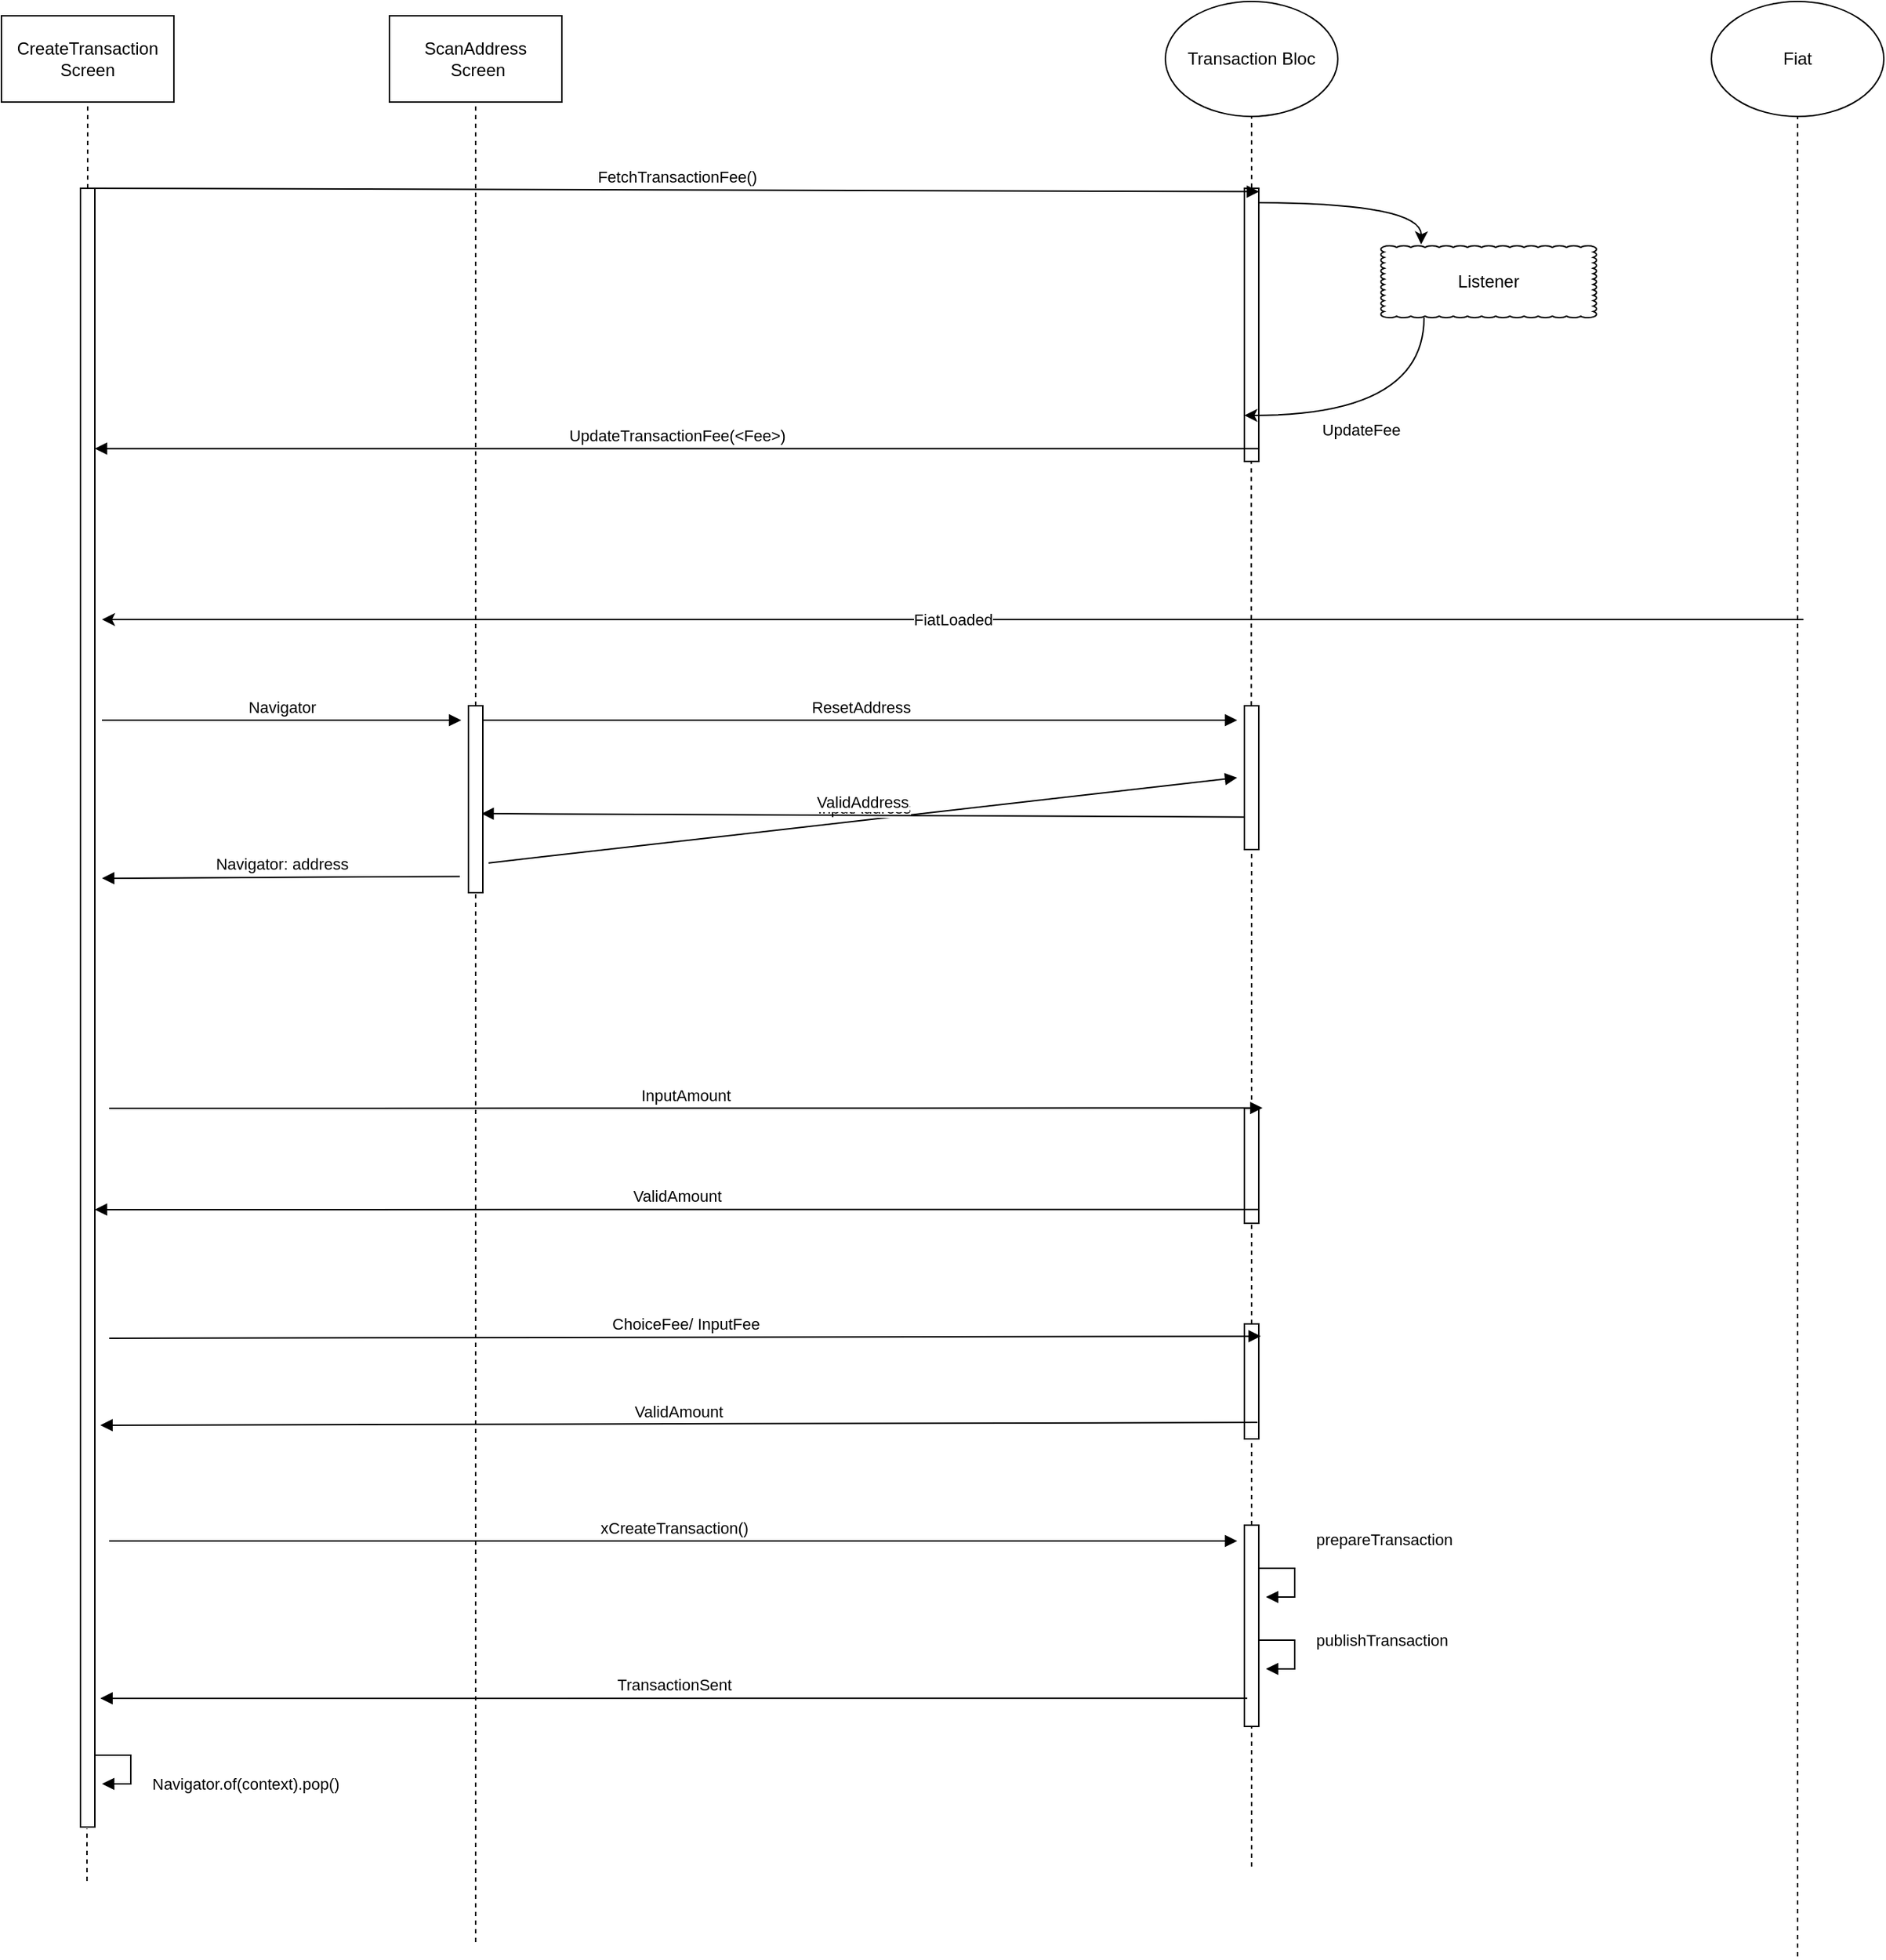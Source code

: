 <mxfile version="14.2.7" type="github">
  <diagram id="sNnn83Og7q10_t2zeyPj" name="Page-1">
    <mxGraphModel dx="1577" dy="1023" grid="1" gridSize="10" guides="1" tooltips="1" connect="1" arrows="1" fold="1" page="1" pageScale="1" pageWidth="850" pageHeight="1100" math="0" shadow="0">
      <root>
        <mxCell id="0" />
        <mxCell id="1" parent="0" />
        <mxCell id="ePQjQ2yINknDeUrTwRYu-1" value="CreateTransaction Screen" style="rounded=0;whiteSpace=wrap;html=1;" parent="1" vertex="1">
          <mxGeometry x="80" y="130" width="120" height="60" as="geometry" />
        </mxCell>
        <mxCell id="ePQjQ2yINknDeUrTwRYu-2" value="Transaction Bloc" style="ellipse;whiteSpace=wrap;html=1;" parent="1" vertex="1">
          <mxGeometry x="890" y="120" width="120" height="80" as="geometry" />
        </mxCell>
        <mxCell id="ePQjQ2yINknDeUrTwRYu-3" value="" style="endArrow=none;dashed=1;html=1;entryX=0.5;entryY=1;entryDx=0;entryDy=0;" parent="1" target="5PEYn0QkwfDJzjpyfsoP-12" edge="1">
          <mxGeometry width="50" height="50" relative="1" as="geometry">
            <mxPoint x="1330" y="1480" as="sourcePoint" />
            <mxPoint x="870" y="210" as="targetPoint" />
          </mxGeometry>
        </mxCell>
        <mxCell id="ePQjQ2yINknDeUrTwRYu-4" value="" style="endArrow=none;dashed=1;html=1;entryX=0.5;entryY=1;entryDx=0;entryDy=0;" parent="1" source="ePQjQ2yINknDeUrTwRYu-6" target="ePQjQ2yINknDeUrTwRYu-1" edge="1">
          <mxGeometry width="50" height="50" relative="1" as="geometry">
            <mxPoint x="140" y="690" as="sourcePoint" />
            <mxPoint x="420" y="210" as="targetPoint" />
          </mxGeometry>
        </mxCell>
        <mxCell id="ePQjQ2yINknDeUrTwRYu-5" value="" style="html=1;points=[];perimeter=orthogonalPerimeter;" parent="1" vertex="1">
          <mxGeometry x="945" y="250" width="10" height="190" as="geometry" />
        </mxCell>
        <mxCell id="ePQjQ2yINknDeUrTwRYu-6" value="" style="html=1;points=[];perimeter=orthogonalPerimeter;" parent="1" vertex="1">
          <mxGeometry x="135" y="250" width="10" height="1140" as="geometry" />
        </mxCell>
        <mxCell id="ePQjQ2yINknDeUrTwRYu-8" value="FetchTransactionFee()" style="html=1;verticalAlign=bottom;endArrow=block;entryX=1.024;entryY=0.012;entryDx=0;entryDy=0;entryPerimeter=0;" parent="1" target="ePQjQ2yINknDeUrTwRYu-5" edge="1">
          <mxGeometry width="80" relative="1" as="geometry">
            <mxPoint x="145" y="250" as="sourcePoint" />
            <mxPoint x="225" y="250" as="targetPoint" />
          </mxGeometry>
        </mxCell>
        <mxCell id="ePQjQ2yINknDeUrTwRYu-9" value="&lt;br&gt;UpdateTransactionFee(&amp;lt;Fee&amp;gt;)" style="html=1;verticalAlign=bottom;endArrow=block;exitX=1.024;exitY=0.953;exitDx=0;exitDy=0;exitPerimeter=0;" parent="1" source="ePQjQ2yINknDeUrTwRYu-5" edge="1" target="ePQjQ2yINknDeUrTwRYu-6">
          <mxGeometry width="80" relative="1" as="geometry">
            <mxPoint x="460" y="331" as="sourcePoint" />
            <mxPoint x="146" y="355" as="targetPoint" />
          </mxGeometry>
        </mxCell>
        <mxCell id="5PEYn0QkwfDJzjpyfsoP-1" value="ScanAddress&lt;br&gt;&amp;nbsp;Screen" style="rounded=0;whiteSpace=wrap;html=1;" vertex="1" parent="1">
          <mxGeometry x="350" y="130" width="120" height="60" as="geometry" />
        </mxCell>
        <mxCell id="5PEYn0QkwfDJzjpyfsoP-2" value="Listener" style="whiteSpace=wrap;html=1;shape=mxgraph.basic.cloud_rect" vertex="1" parent="1">
          <mxGeometry x="1040" y="290" width="150" height="50" as="geometry" />
        </mxCell>
        <mxCell id="5PEYn0QkwfDJzjpyfsoP-8" value="" style="endArrow=classic;html=1;entryX=0.42;entryY=-0.02;entryDx=0;entryDy=0;entryPerimeter=0;edgeStyle=orthogonalEdgeStyle;curved=1;" edge="1" parent="1">
          <mxGeometry width="50" height="50" relative="1" as="geometry">
            <mxPoint x="955" y="260" as="sourcePoint" />
            <mxPoint x="1068" y="289" as="targetPoint" />
          </mxGeometry>
        </mxCell>
        <mxCell id="5PEYn0QkwfDJzjpyfsoP-9" value="" style="endArrow=classic;html=1;exitX=0.5;exitY=1.04;exitDx=0;exitDy=0;exitPerimeter=0;edgeStyle=orthogonalEdgeStyle;curved=1;" edge="1" parent="1">
          <mxGeometry relative="1" as="geometry">
            <mxPoint x="1070" y="340" as="sourcePoint" />
            <mxPoint x="945" y="408" as="targetPoint" />
            <Array as="points">
              <mxPoint x="1070" y="408" />
            </Array>
          </mxGeometry>
        </mxCell>
        <mxCell id="5PEYn0QkwfDJzjpyfsoP-10" value="UpdateFee" style="edgeLabel;resizable=0;html=1;align=center;verticalAlign=middle;" connectable="0" vertex="1" parent="5PEYn0QkwfDJzjpyfsoP-9">
          <mxGeometry relative="1" as="geometry">
            <mxPoint x="-16" y="10" as="offset" />
          </mxGeometry>
        </mxCell>
        <mxCell id="5PEYn0QkwfDJzjpyfsoP-12" value="Fiat" style="ellipse;whiteSpace=wrap;html=1;" vertex="1" parent="1">
          <mxGeometry x="1270" y="120" width="120" height="80" as="geometry" />
        </mxCell>
        <mxCell id="5PEYn0QkwfDJzjpyfsoP-13" value="" style="endArrow=none;dashed=1;html=1;entryX=0.5;entryY=1;entryDx=0;entryDy=0;" edge="1" parent="1" source="5PEYn0QkwfDJzjpyfsoP-18">
          <mxGeometry width="50" height="50" relative="1" as="geometry">
            <mxPoint x="410" y="1470" as="sourcePoint" />
            <mxPoint x="410" y="190" as="targetPoint" />
          </mxGeometry>
        </mxCell>
        <mxCell id="5PEYn0QkwfDJzjpyfsoP-14" value="" style="endArrow=classic;html=1;" edge="1" parent="1">
          <mxGeometry relative="1" as="geometry">
            <mxPoint x="1334" y="550" as="sourcePoint" />
            <mxPoint x="150" y="550" as="targetPoint" />
          </mxGeometry>
        </mxCell>
        <mxCell id="5PEYn0QkwfDJzjpyfsoP-15" value="FiatLoaded" style="edgeLabel;resizable=0;html=1;align=center;verticalAlign=middle;" connectable="0" vertex="1" parent="5PEYn0QkwfDJzjpyfsoP-14">
          <mxGeometry relative="1" as="geometry" />
        </mxCell>
        <mxCell id="5PEYn0QkwfDJzjpyfsoP-16" value="" style="endArrow=none;dashed=1;html=1;entryX=0.5;entryY=1;entryDx=0;entryDy=0;exitX=0.506;exitY=-0.002;exitDx=0;exitDy=0;exitPerimeter=0;" edge="1" parent="1" source="ePQjQ2yINknDeUrTwRYu-5" target="ePQjQ2yINknDeUrTwRYu-2">
          <mxGeometry width="50" height="50" relative="1" as="geometry">
            <mxPoint x="920" y="530" as="sourcePoint" />
            <mxPoint x="420" y="200" as="targetPoint" />
          </mxGeometry>
        </mxCell>
        <mxCell id="5PEYn0QkwfDJzjpyfsoP-17" value="" style="endArrow=none;dashed=1;html=1;entryX=0.478;entryY=1.002;entryDx=0;entryDy=0;entryPerimeter=0;exitX=0.478;exitY=-0.002;exitDx=0;exitDy=0;exitPerimeter=0;" edge="1" parent="1" source="ePQjQ2yINknDeUrTwRYu-10" target="ePQjQ2yINknDeUrTwRYu-5">
          <mxGeometry width="50" height="50" relative="1" as="geometry">
            <mxPoint x="950" y="609" as="sourcePoint" />
            <mxPoint x="960" y="210" as="targetPoint" />
          </mxGeometry>
        </mxCell>
        <mxCell id="ePQjQ2yINknDeUrTwRYu-10" value="" style="html=1;points=[];perimeter=orthogonalPerimeter;" parent="1" vertex="1">
          <mxGeometry x="945" y="610" width="10" height="100" as="geometry" />
        </mxCell>
        <mxCell id="ePQjQ2yINknDeUrTwRYu-11" value="" style="endArrow=none;dashed=1;html=1;entryX=0.5;entryY=1;entryDx=0;entryDy=0;" parent="1" source="ePQjQ2yINknDeUrTwRYu-16" target="ePQjQ2yINknDeUrTwRYu-10" edge="1">
          <mxGeometry x="139.58" y="610" width="50" height="50" as="geometry">
            <mxPoint x="950" y="740" as="sourcePoint" />
            <mxPoint x="950" y="420" as="targetPoint" />
          </mxGeometry>
        </mxCell>
        <mxCell id="ePQjQ2yINknDeUrTwRYu-13" value="InputAddress" style="html=1;verticalAlign=bottom;endArrow=block;exitX=1.4;exitY=0.841;exitDx=0;exitDy=0;exitPerimeter=0;" parent="1" edge="1" source="5PEYn0QkwfDJzjpyfsoP-18">
          <mxGeometry x="139.58" y="610" width="80" as="geometry">
            <mxPoint x="150" y="745" as="sourcePoint" />
            <mxPoint x="940" y="660" as="targetPoint" />
          </mxGeometry>
        </mxCell>
        <mxCell id="ePQjQ2yINknDeUrTwRYu-16" value="" style="html=1;points=[];perimeter=orthogonalPerimeter;" parent="1" vertex="1">
          <mxGeometry x="945" y="890" width="10" height="80" as="geometry" />
        </mxCell>
        <mxCell id="ePQjQ2yINknDeUrTwRYu-17" value="" style="endArrow=none;dashed=1;html=1;entryX=0.5;entryY=1;entryDx=0;entryDy=0;" parent="1" source="ePQjQ2yINknDeUrTwRYu-18" target="ePQjQ2yINknDeUrTwRYu-16" edge="1">
          <mxGeometry x="139.58" y="610" width="50" height="50" as="geometry">
            <mxPoint x="950" y="1417.5" as="sourcePoint" />
            <mxPoint x="950" y="820" as="targetPoint" />
          </mxGeometry>
        </mxCell>
        <mxCell id="ePQjQ2yINknDeUrTwRYu-18" value="" style="html=1;points=[];perimeter=orthogonalPerimeter;" parent="1" vertex="1">
          <mxGeometry x="945" y="1040" width="10" height="80" as="geometry" />
        </mxCell>
        <mxCell id="ePQjQ2yINknDeUrTwRYu-19" value="" style="endArrow=none;dashed=1;html=1;entryX=0.5;entryY=1;entryDx=0;entryDy=0;" parent="1" source="ePQjQ2yINknDeUrTwRYu-20" target="ePQjQ2yINknDeUrTwRYu-18" edge="1">
          <mxGeometry x="139.58" y="610" width="50" height="50" as="geometry">
            <mxPoint x="950" y="1417.5" as="sourcePoint" />
            <mxPoint x="950" y="970" as="targetPoint" />
          </mxGeometry>
        </mxCell>
        <mxCell id="ePQjQ2yINknDeUrTwRYu-20" value="" style="html=1;points=[];perimeter=orthogonalPerimeter;" parent="1" vertex="1">
          <mxGeometry x="945" y="1180" width="10" height="140" as="geometry" />
        </mxCell>
        <mxCell id="ePQjQ2yINknDeUrTwRYu-21" value="" style="endArrow=none;dashed=1;html=1;entryX=0.5;entryY=1;entryDx=0;entryDy=0;" parent="1" target="ePQjQ2yINknDeUrTwRYu-20" edge="1">
          <mxGeometry x="139.58" y="610" width="50" height="50" as="geometry">
            <mxPoint x="950" y="1417.5" as="sourcePoint" />
            <mxPoint x="950" y="1120" as="targetPoint" />
          </mxGeometry>
        </mxCell>
        <mxCell id="ePQjQ2yINknDeUrTwRYu-22" value="InputAmount" style="html=1;verticalAlign=bottom;endArrow=block;entryX=1.259;entryY=-0.003;entryDx=0;entryDy=0;entryPerimeter=0;" parent="1" edge="1" target="ePQjQ2yINknDeUrTwRYu-16">
          <mxGeometry x="139.58" y="610" width="80" as="geometry">
            <mxPoint x="155" y="890" as="sourcePoint" />
            <mxPoint x="465" y="890" as="targetPoint" />
          </mxGeometry>
        </mxCell>
        <mxCell id="ePQjQ2yINknDeUrTwRYu-23" value="" style="endArrow=none;dashed=1;html=1;entryX=0.45;entryY=1.001;entryDx=0;entryDy=0;entryPerimeter=0;" parent="1" target="ePQjQ2yINknDeUrTwRYu-6" edge="1">
          <mxGeometry x="139.58" y="610" width="50" height="50" as="geometry">
            <mxPoint x="139.58" y="1427.5" as="sourcePoint" />
            <mxPoint x="140" y="1360" as="targetPoint" />
          </mxGeometry>
        </mxCell>
        <mxCell id="ePQjQ2yINknDeUrTwRYu-24" value="ChoiceFee/ InputFee" style="html=1;verticalAlign=bottom;endArrow=block;entryX=1.141;entryY=0.107;entryDx=0;entryDy=0;entryPerimeter=0;" parent="1" edge="1" target="ePQjQ2yINknDeUrTwRYu-18">
          <mxGeometry x="139.58" y="610" width="80" as="geometry">
            <mxPoint x="155" y="1050" as="sourcePoint" />
            <mxPoint x="465" y="1050" as="targetPoint" />
          </mxGeometry>
        </mxCell>
        <mxCell id="ePQjQ2yINknDeUrTwRYu-25" value="xCreateTransaction()" style="html=1;verticalAlign=bottom;endArrow=block;" parent="1" edge="1">
          <mxGeometry x="139.58" y="610" width="80" as="geometry">
            <mxPoint x="155" y="1191" as="sourcePoint" />
            <mxPoint x="940" y="1191" as="targetPoint" />
          </mxGeometry>
        </mxCell>
        <mxCell id="ePQjQ2yINknDeUrTwRYu-26" value="ValidAddress" style="html=1;verticalAlign=bottom;endArrow=block;entryX=0.906;entryY=0.577;entryDx=0;entryDy=0;entryPerimeter=0;exitX=-0.035;exitY=0.774;exitDx=0;exitDy=0;exitPerimeter=0;" parent="1" edge="1" target="5PEYn0QkwfDJzjpyfsoP-18" source="ePQjQ2yINknDeUrTwRYu-10">
          <mxGeometry x="139.58" y="610" width="80" as="geometry">
            <mxPoint x="940" y="700" as="sourcePoint" />
            <mxPoint x="148.83" y="810.48" as="targetPoint" />
          </mxGeometry>
        </mxCell>
        <mxCell id="ePQjQ2yINknDeUrTwRYu-27" value="ValidAmount" style="html=1;verticalAlign=bottom;endArrow=block;exitX=1.024;exitY=0.879;exitDx=0;exitDy=0;exitPerimeter=0;" parent="1" edge="1" source="ePQjQ2yINknDeUrTwRYu-16">
          <mxGeometry x="139.58" y="610" width="80" as="geometry">
            <mxPoint x="440" y="960" as="sourcePoint" />
            <mxPoint x="145.0" y="960.48" as="targetPoint" />
          </mxGeometry>
        </mxCell>
        <mxCell id="ePQjQ2yINknDeUrTwRYu-28" value="ValidAmount" style="html=1;verticalAlign=bottom;endArrow=block;exitX=0.906;exitY=0.857;exitDx=0;exitDy=0;exitPerimeter=0;" parent="1" edge="1" source="ePQjQ2yINknDeUrTwRYu-18">
          <mxGeometry x="139.58" y="610" width="80" as="geometry">
            <mxPoint x="465.0" y="1110" as="sourcePoint" />
            <mxPoint x="148.83" y="1110.48" as="targetPoint" />
          </mxGeometry>
        </mxCell>
        <mxCell id="ePQjQ2yINknDeUrTwRYu-29" value="TransactionSent" style="html=1;verticalAlign=bottom;endArrow=block;exitX=0.2;exitY=0.86;exitDx=0;exitDy=0;exitPerimeter=0;" parent="1" edge="1" source="ePQjQ2yINknDeUrTwRYu-20">
          <mxGeometry x="139.58" y="610" width="80" as="geometry">
            <mxPoint x="450" y="1300" as="sourcePoint" />
            <mxPoint x="148.83" y="1300.48" as="targetPoint" />
          </mxGeometry>
        </mxCell>
        <mxCell id="ePQjQ2yINknDeUrTwRYu-31" value="Navigator.of(context).pop()" style="edgeStyle=orthogonalEdgeStyle;html=1;align=left;spacingLeft=2;endArrow=block;rounded=0;entryX=1;entryY=0;" parent="1" edge="1">
          <mxGeometry as="geometry">
            <mxPoint x="145" y="1340" as="sourcePoint" />
            <Array as="points">
              <mxPoint x="170" y="1340" />
            </Array>
            <mxPoint x="150" y="1360" as="targetPoint" />
            <mxPoint x="33" y="10" as="offset" />
          </mxGeometry>
        </mxCell>
        <mxCell id="ePQjQ2yINknDeUrTwRYu-32" value="prepareTransaction" style="edgeStyle=orthogonalEdgeStyle;html=1;align=left;spacingLeft=2;endArrow=block;rounded=0;entryX=1;entryY=0;" parent="1" edge="1">
          <mxGeometry as="geometry">
            <mxPoint x="955" y="1210" as="sourcePoint" />
            <Array as="points">
              <mxPoint x="980" y="1210" />
            </Array>
            <mxPoint x="960" y="1230" as="targetPoint" />
            <mxPoint x="33" y="-30" as="offset" />
          </mxGeometry>
        </mxCell>
        <mxCell id="ePQjQ2yINknDeUrTwRYu-33" value="publishTransaction" style="edgeStyle=orthogonalEdgeStyle;html=1;align=left;spacingLeft=2;endArrow=block;rounded=0;entryX=1;entryY=0;" parent="1" edge="1">
          <mxGeometry as="geometry">
            <mxPoint x="955" y="1260" as="sourcePoint" />
            <Array as="points">
              <mxPoint x="980" y="1260" />
            </Array>
            <mxPoint x="960" y="1280" as="targetPoint" />
            <mxPoint x="33" y="-10" as="offset" />
          </mxGeometry>
        </mxCell>
        <mxCell id="5PEYn0QkwfDJzjpyfsoP-18" value="" style="html=1;points=[];perimeter=orthogonalPerimeter;" vertex="1" parent="1">
          <mxGeometry x="405" y="610" width="10" height="130" as="geometry" />
        </mxCell>
        <mxCell id="5PEYn0QkwfDJzjpyfsoP-19" value="" style="endArrow=none;dashed=1;html=1;entryX=0.5;entryY=1;entryDx=0;entryDy=0;" edge="1" parent="1" target="5PEYn0QkwfDJzjpyfsoP-18">
          <mxGeometry width="50" height="50" relative="1" as="geometry">
            <mxPoint x="410.0" y="1470" as="sourcePoint" />
            <mxPoint x="410.0" y="190" as="targetPoint" />
          </mxGeometry>
        </mxCell>
        <mxCell id="5PEYn0QkwfDJzjpyfsoP-20" value="Navigator" style="html=1;verticalAlign=bottom;endArrow=block;" edge="1" parent="1">
          <mxGeometry x="149.58" y="620" width="80" as="geometry">
            <mxPoint x="150" y="620" as="sourcePoint" />
            <mxPoint x="400" y="620" as="targetPoint" />
          </mxGeometry>
        </mxCell>
        <mxCell id="5PEYn0QkwfDJzjpyfsoP-22" value="ResetAddress" style="html=1;verticalAlign=bottom;endArrow=block;" edge="1" parent="1">
          <mxGeometry x="404.58" y="485" width="80" as="geometry">
            <mxPoint x="415.0" y="620" as="sourcePoint" />
            <mxPoint x="940" y="620" as="targetPoint" />
          </mxGeometry>
        </mxCell>
        <mxCell id="5PEYn0QkwfDJzjpyfsoP-23" value="Navigator: address" style="html=1;verticalAlign=bottom;endArrow=block;exitX=-0.6;exitY=0.913;exitDx=0;exitDy=0;exitPerimeter=0;" edge="1" parent="1" source="5PEYn0QkwfDJzjpyfsoP-18">
          <mxGeometry x="159.58" y="630" width="80" as="geometry">
            <mxPoint x="160.0" y="630" as="sourcePoint" />
            <mxPoint x="150" y="730" as="targetPoint" />
          </mxGeometry>
        </mxCell>
      </root>
    </mxGraphModel>
  </diagram>
</mxfile>
